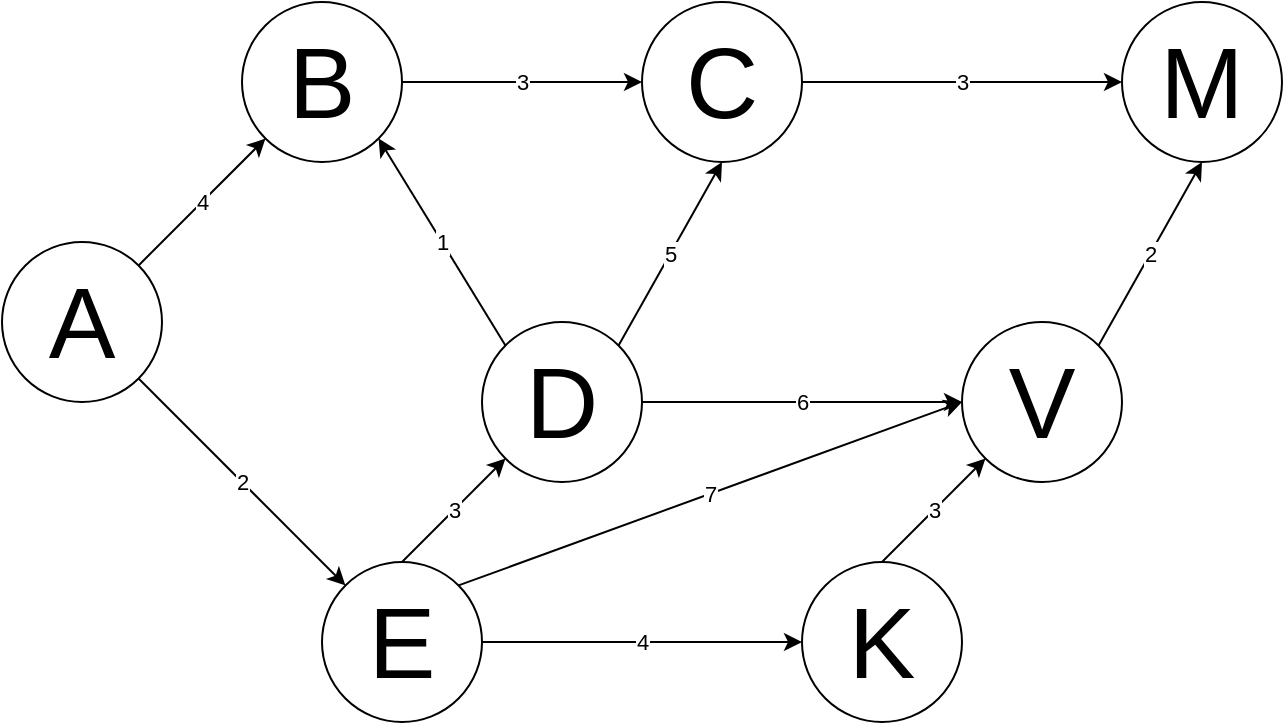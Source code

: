 <mxfile version="12.9.11" type="device"><diagram id="DjhQs4AWcarbyRHH_and" name="Page-1"><mxGraphModel dx="868" dy="473" grid="1" gridSize="10" guides="1" tooltips="1" connect="1" arrows="1" fold="1" page="1" pageScale="1" pageWidth="827" pageHeight="1169" math="0" shadow="0"><root><mxCell id="0"/><mxCell id="1" parent="0"/><mxCell id="2Ii_JOWjyoaVCDTkhqx4-1" value="&lt;font style=&quot;font-size: 50px&quot;&gt;A&lt;/font&gt;" style="ellipse;whiteSpace=wrap;html=1;aspect=fixed;" vertex="1" parent="1"><mxGeometry x="40" y="200" width="80" height="80" as="geometry"/></mxCell><mxCell id="2Ii_JOWjyoaVCDTkhqx4-11" value="3" style="edgeStyle=orthogonalEdgeStyle;rounded=0;orthogonalLoop=1;jettySize=auto;html=1;entryX=0;entryY=0.5;entryDx=0;entryDy=0;" edge="1" parent="1" source="2Ii_JOWjyoaVCDTkhqx4-2" target="2Ii_JOWjyoaVCDTkhqx4-5"><mxGeometry relative="1" as="geometry"/></mxCell><mxCell id="2Ii_JOWjyoaVCDTkhqx4-2" value="&lt;font style=&quot;font-size: 50px&quot;&gt;B&lt;/font&gt;" style="ellipse;whiteSpace=wrap;html=1;aspect=fixed;" vertex="1" parent="1"><mxGeometry x="160" y="80" width="80" height="80" as="geometry"/></mxCell><mxCell id="2Ii_JOWjyoaVCDTkhqx4-18" value="4" style="edgeStyle=orthogonalEdgeStyle;rounded=0;orthogonalLoop=1;jettySize=auto;html=1;entryX=0;entryY=0.5;entryDx=0;entryDy=0;" edge="1" parent="1" source="2Ii_JOWjyoaVCDTkhqx4-3" target="2Ii_JOWjyoaVCDTkhqx4-8"><mxGeometry relative="1" as="geometry"/></mxCell><mxCell id="2Ii_JOWjyoaVCDTkhqx4-3" value="&lt;font style=&quot;font-size: 50px&quot;&gt;E&lt;/font&gt;" style="ellipse;whiteSpace=wrap;html=1;aspect=fixed;" vertex="1" parent="1"><mxGeometry x="200" y="360" width="80" height="80" as="geometry"/></mxCell><mxCell id="2Ii_JOWjyoaVCDTkhqx4-19" value="6" style="edgeStyle=orthogonalEdgeStyle;rounded=0;orthogonalLoop=1;jettySize=auto;html=1;entryX=0;entryY=0.5;entryDx=0;entryDy=0;" edge="1" parent="1" source="2Ii_JOWjyoaVCDTkhqx4-4" target="2Ii_JOWjyoaVCDTkhqx4-7"><mxGeometry relative="1" as="geometry"/></mxCell><mxCell id="2Ii_JOWjyoaVCDTkhqx4-4" value="&lt;font style=&quot;font-size: 50px&quot;&gt;D&lt;/font&gt;" style="ellipse;whiteSpace=wrap;html=1;aspect=fixed;" vertex="1" parent="1"><mxGeometry x="280" y="240" width="80" height="80" as="geometry"/></mxCell><mxCell id="2Ii_JOWjyoaVCDTkhqx4-12" value="3" style="edgeStyle=orthogonalEdgeStyle;rounded=0;orthogonalLoop=1;jettySize=auto;html=1;entryX=0;entryY=0.5;entryDx=0;entryDy=0;" edge="1" parent="1" source="2Ii_JOWjyoaVCDTkhqx4-5" target="2Ii_JOWjyoaVCDTkhqx4-6"><mxGeometry relative="1" as="geometry"/></mxCell><mxCell id="2Ii_JOWjyoaVCDTkhqx4-5" value="&lt;font style=&quot;font-size: 50px&quot;&gt;C&lt;/font&gt;" style="ellipse;whiteSpace=wrap;html=1;aspect=fixed;" vertex="1" parent="1"><mxGeometry x="360" y="80" width="80" height="80" as="geometry"/></mxCell><mxCell id="2Ii_JOWjyoaVCDTkhqx4-6" value="&lt;font style=&quot;font-size: 50px&quot;&gt;M&lt;/font&gt;" style="ellipse;whiteSpace=wrap;html=1;aspect=fixed;" vertex="1" parent="1"><mxGeometry x="600" y="80" width="80" height="80" as="geometry"/></mxCell><mxCell id="2Ii_JOWjyoaVCDTkhqx4-7" value="&lt;font style=&quot;font-size: 50px&quot;&gt;V&lt;/font&gt;" style="ellipse;whiteSpace=wrap;html=1;aspect=fixed;" vertex="1" parent="1"><mxGeometry x="520" y="240" width="80" height="80" as="geometry"/></mxCell><mxCell id="2Ii_JOWjyoaVCDTkhqx4-8" value="&lt;font style=&quot;font-size: 50px&quot;&gt;K&lt;/font&gt;" style="ellipse;whiteSpace=wrap;html=1;aspect=fixed;" vertex="1" parent="1"><mxGeometry x="440" y="360" width="80" height="80" as="geometry"/></mxCell><mxCell id="2Ii_JOWjyoaVCDTkhqx4-10" value="4" style="endArrow=classic;html=1;exitX=1;exitY=0;exitDx=0;exitDy=0;entryX=0;entryY=1;entryDx=0;entryDy=0;" edge="1" parent="1" source="2Ii_JOWjyoaVCDTkhqx4-1" target="2Ii_JOWjyoaVCDTkhqx4-2"><mxGeometry width="50" height="50" relative="1" as="geometry"><mxPoint x="150" y="250" as="sourcePoint"/><mxPoint x="200" y="200" as="targetPoint"/></mxGeometry></mxCell><mxCell id="2Ii_JOWjyoaVCDTkhqx4-13" value="2" style="endArrow=classic;html=1;exitX=1;exitY=0;exitDx=0;exitDy=0;entryX=0.5;entryY=1;entryDx=0;entryDy=0;" edge="1" parent="1" source="2Ii_JOWjyoaVCDTkhqx4-7" target="2Ii_JOWjyoaVCDTkhqx4-6"><mxGeometry width="50" height="50" relative="1" as="geometry"><mxPoint x="650" y="230" as="sourcePoint"/><mxPoint x="700" y="180" as="targetPoint"/></mxGeometry></mxCell><mxCell id="2Ii_JOWjyoaVCDTkhqx4-14" value="3" style="endArrow=classic;html=1;exitX=0.5;exitY=0;exitDx=0;exitDy=0;entryX=0;entryY=1;entryDx=0;entryDy=0;" edge="1" parent="1" source="2Ii_JOWjyoaVCDTkhqx4-8" target="2Ii_JOWjyoaVCDTkhqx4-7"><mxGeometry width="50" height="50" relative="1" as="geometry"><mxPoint x="600" y="410" as="sourcePoint"/><mxPoint x="650" y="360" as="targetPoint"/></mxGeometry></mxCell><mxCell id="2Ii_JOWjyoaVCDTkhqx4-15" value="3" style="endArrow=classic;html=1;entryX=0;entryY=1;entryDx=0;entryDy=0;exitX=0.5;exitY=0;exitDx=0;exitDy=0;" edge="1" parent="1" source="2Ii_JOWjyoaVCDTkhqx4-3" target="2Ii_JOWjyoaVCDTkhqx4-4"><mxGeometry width="50" height="50" relative="1" as="geometry"><mxPoint x="100" y="440" as="sourcePoint"/><mxPoint x="150" y="390" as="targetPoint"/></mxGeometry></mxCell><mxCell id="2Ii_JOWjyoaVCDTkhqx4-16" value="5" style="endArrow=classic;html=1;exitX=1;exitY=0;exitDx=0;exitDy=0;entryX=0.5;entryY=1;entryDx=0;entryDy=0;" edge="1" parent="1" source="2Ii_JOWjyoaVCDTkhqx4-4" target="2Ii_JOWjyoaVCDTkhqx4-5"><mxGeometry width="50" height="50" relative="1" as="geometry"><mxPoint x="598.284" y="261.716" as="sourcePoint"/><mxPoint x="650" y="170" as="targetPoint"/></mxGeometry></mxCell><mxCell id="2Ii_JOWjyoaVCDTkhqx4-17" value="7" style="endArrow=classic;html=1;exitX=1;exitY=0;exitDx=0;exitDy=0;entryX=0;entryY=0.5;entryDx=0;entryDy=0;" edge="1" parent="1" source="2Ii_JOWjyoaVCDTkhqx4-3" target="2Ii_JOWjyoaVCDTkhqx4-7"><mxGeometry width="50" height="50" relative="1" as="geometry"><mxPoint x="330" y="400" as="sourcePoint"/><mxPoint x="380" y="350" as="targetPoint"/></mxGeometry></mxCell><mxCell id="2Ii_JOWjyoaVCDTkhqx4-20" value="1" style="endArrow=classic;html=1;entryX=1;entryY=1;entryDx=0;entryDy=0;exitX=0;exitY=0;exitDx=0;exitDy=0;" edge="1" parent="1" source="2Ii_JOWjyoaVCDTkhqx4-4" target="2Ii_JOWjyoaVCDTkhqx4-2"><mxGeometry width="50" height="50" relative="1" as="geometry"><mxPoint x="220" y="260" as="sourcePoint"/><mxPoint x="270" y="210" as="targetPoint"/></mxGeometry></mxCell><mxCell id="2Ii_JOWjyoaVCDTkhqx4-21" value="2" style="endArrow=classic;html=1;exitX=1;exitY=1;exitDx=0;exitDy=0;entryX=0;entryY=0;entryDx=0;entryDy=0;" edge="1" parent="1" source="2Ii_JOWjyoaVCDTkhqx4-1" target="2Ii_JOWjyoaVCDTkhqx4-3"><mxGeometry width="50" height="50" relative="1" as="geometry"><mxPoint x="170" y="320" as="sourcePoint"/><mxPoint x="220" y="270" as="targetPoint"/></mxGeometry></mxCell></root></mxGraphModel></diagram></mxfile>